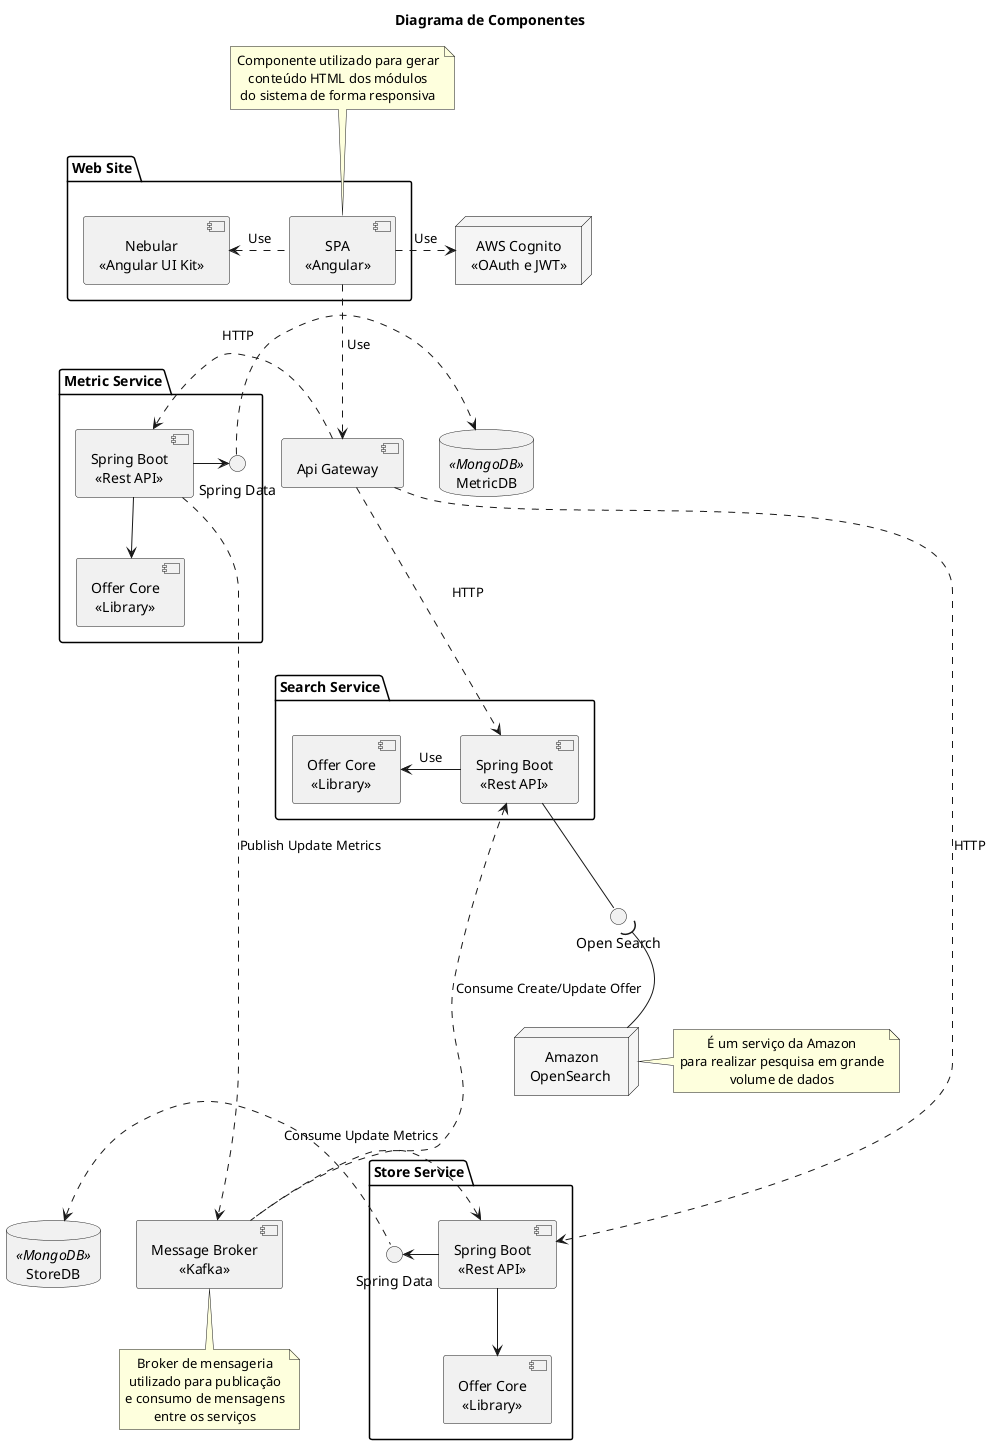 @startuml "DiagramaComponentes"

title "Diagrama de Componentes"

skinparam defaultTextAlignment center

skinparam node {
    borderColor Black
    backgroundColor whitesmoke
}

package "Web Site" {
    [SPA\n<<Angular>>] as WebSite
    [Nebular\n<<Angular UI Kit>>] as Nebular
}


interface "Open Search" as SearchInterface

[Message Broker\n<<Kafka>>] as Kafka

node "Amazon\nOpenSearch " as OpenSearch
node "AWS Cognito\n<<OAuth e JWT>>" as Cognito

database StoreDB <<MongoDB>> as StoreDB
database MetricDB <<MongoDB>> as MetricDB


[Api Gateway] as ApiGateway

package "Search Service" {
    [Spring Boot\n<<Rest API>>] as SearchService
    [Offer Core\n<<Library>>] as SSCoreLibray

    SearchService -down- SearchInterface
    SearchService <..down.. Kafka : Consume Create/Update Offer
    SearchInterface )-down- OpenSearch
    SearchService -left-> SSCoreLibray : Use
}

package "Store Service" {
    [Spring Boot\n<<Rest API>>] as StoreService
    interface "Spring Data" as StorePersistence
    [Offer Core\n<<Library>>] as StoreCoreLibray

    StoreService --> StoreCoreLibray
    StoreService <. Kafka : Consume Update Metrics
    StoreService -left-> StorePersistence
    StorePersistence .left.> StoreDB
}

package "Metric Service" {
    [Spring Boot\n<<Rest API>>] as MetricService
    interface "Spring Data" as MetricPersistence
    [Offer Core\n<<Library>>] as MetricCoreLibray

    MetricService --> MetricCoreLibray
    MetricService .> Kafka : "Publish Update Metrics"
    MetricService -right-> MetricPersistence
    MetricPersistence .right.> MetricDB
}

ApiGateway ...> StoreService : HTTP
ApiGateway .right.> MetricService : HTTP
ApiGateway ...> SearchService : HTTP

WebSite .down.> ApiGateway : \t\rUse
WebSite ..right..> Cognito : Use
WebSite ..left..> Nebular : Use


' StoreService ..> Kafka : Use
' MetricService ...> Kafka : Use


' StoreService ...> StoreDB : Use
' MetricService ..right..> MetricDB : Use

' interface HTTP as HttpInterface

note top of WebSite
    Componente utilizado para gerar
    conteúdo HTML dos módulos
    do sistema de forma responsiva
end note

' note right of ApiGateway
'     Api Gateway utilizado
'     para expor serviços da
'     aplicação via API
' end note

note right of OpenSearch
    É um serviço da Amazon
    para realizar pesquisa em grande
    volume de dados
end note

note bottom of Kafka
    Broker de mensageria
    utilizado para publicação
    e consumo de mensagens
    entre os serviços
end note


@enduml